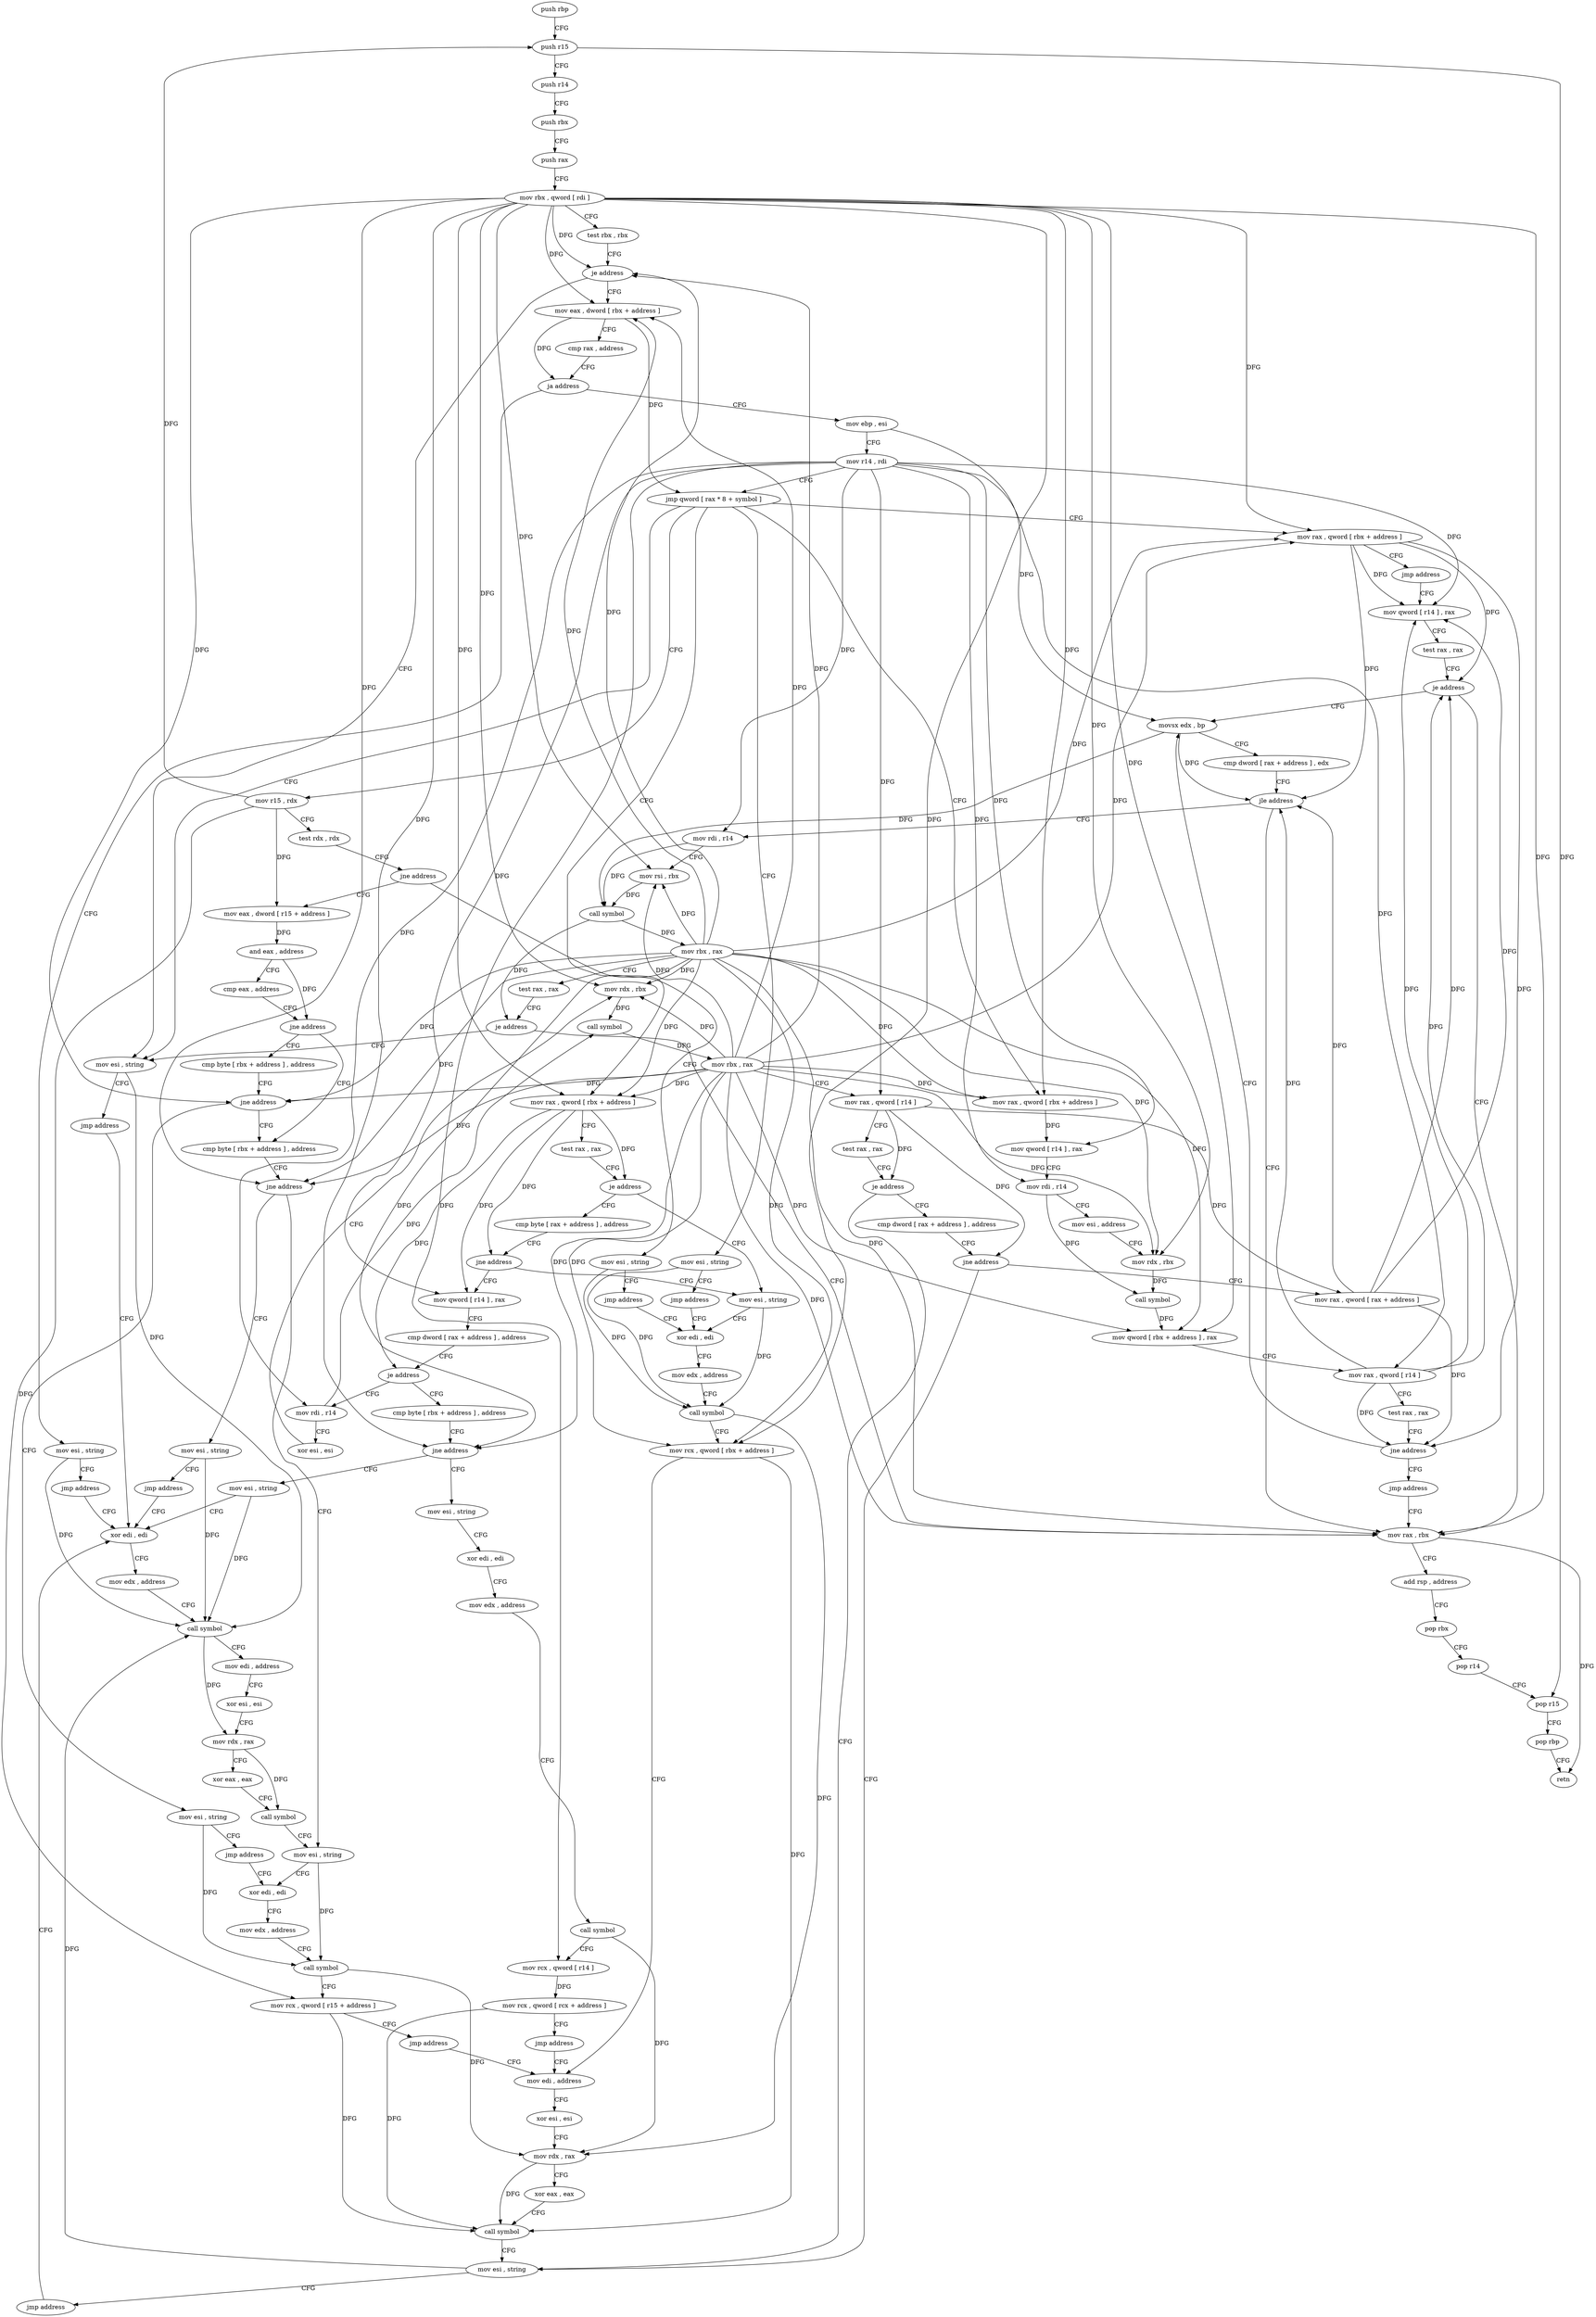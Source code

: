 digraph "func" {
"4221072" [label = "push rbp" ]
"4221073" [label = "push r15" ]
"4221075" [label = "push r14" ]
"4221077" [label = "push rbx" ]
"4221078" [label = "push rax" ]
"4221079" [label = "mov rbx , qword [ rdi ]" ]
"4221082" [label = "test rbx , rbx" ]
"4221085" [label = "je address" ]
"4221301" [label = "mov esi , string" ]
"4221091" [label = "mov eax , dword [ rbx + address ]" ]
"4221306" [label = "jmp address" ]
"4221431" [label = "xor edi , edi" ]
"4221094" [label = "cmp rax , address" ]
"4221098" [label = "ja address" ]
"4221308" [label = "mov esi , string" ]
"4221104" [label = "mov ebp , esi" ]
"4221433" [label = "mov edx , address" ]
"4221438" [label = "call symbol" ]
"4221443" [label = "mov edi , address" ]
"4221448" [label = "xor esi , esi" ]
"4221450" [label = "mov rdx , rax" ]
"4221453" [label = "xor eax , eax" ]
"4221455" [label = "call symbol" ]
"4221460" [label = "mov esi , string" ]
"4221313" [label = "jmp address" ]
"4221106" [label = "mov r14 , rdi" ]
"4221109" [label = "jmp qword [ rax * 8 + symbol ]" ]
"4221116" [label = "mov rax , qword [ rbx + address ]" ]
"4221125" [label = "mov rax , qword [ rbx + address ]" ]
"4221168" [label = "mov rax , qword [ rbx + address ]" ]
"4221315" [label = "mov r15 , rdx" ]
"4221330" [label = "mov esi , string" ]
"4221358" [label = "mov edi , address" ]
"4221363" [label = "xor esi , esi" ]
"4221365" [label = "mov rdx , rax" ]
"4221368" [label = "xor eax , eax" ]
"4221370" [label = "call symbol" ]
"4221375" [label = "mov esi , string" ]
"4221123" [label = "jmp address" ]
"4221252" [label = "mov qword [ r14 ] , rax" ]
"4221132" [label = "mov qword [ r14 ] , rax" ]
"4221135" [label = "mov rdi , r14" ]
"4221138" [label = "mov esi , address" ]
"4221143" [label = "mov rdx , rbx" ]
"4221146" [label = "call symbol" ]
"4221151" [label = "mov qword [ rbx + address ] , rax" ]
"4221158" [label = "mov rax , qword [ r14 ]" ]
"4221161" [label = "test rax , rax" ]
"4221164" [label = "jne address" ]
"4221260" [label = "movsx edx , bp" ]
"4221166" [label = "jmp address" ]
"4221175" [label = "test rax , rax" ]
"4221178" [label = "je address" ]
"4221337" [label = "mov esi , string" ]
"4221184" [label = "cmp byte [ rax + address ] , address" ]
"4221318" [label = "test rdx , rdx" ]
"4221321" [label = "jne address" ]
"4221382" [label = "mov eax , dword [ r15 + address ]" ]
"4221323" [label = "mov esi , string" ]
"4221335" [label = "jmp address" ]
"4221342" [label = "xor edi , edi" ]
"4221255" [label = "test rax , rax" ]
"4221258" [label = "je address" ]
"4221287" [label = "mov rax , rbx" ]
"4221263" [label = "cmp dword [ rax + address ] , edx" ]
"4221266" [label = "jle address" ]
"4221268" [label = "mov rdi , r14" ]
"4221188" [label = "jne address" ]
"4221194" [label = "mov qword [ r14 ] , rax" ]
"4221386" [label = "and eax , address" ]
"4221389" [label = "cmp eax , address" ]
"4221392" [label = "jne address" ]
"4221407" [label = "cmp byte [ rbx + address ] , address" ]
"4221394" [label = "cmp byte [ rbx + address ] , address" ]
"4221328" [label = "jmp address" ]
"4221344" [label = "mov edx , address" ]
"4221349" [label = "call symbol" ]
"4221354" [label = "mov rcx , qword [ rbx + address ]" ]
"4221290" [label = "add rsp , address" ]
"4221294" [label = "pop rbx" ]
"4221295" [label = "pop r14" ]
"4221297" [label = "pop r15" ]
"4221299" [label = "pop rbp" ]
"4221300" [label = "retn" ]
"4221271" [label = "mov rsi , rbx" ]
"4221274" [label = "call symbol" ]
"4221279" [label = "mov rbx , rax" ]
"4221282" [label = "test rax , rax" ]
"4221285" [label = "je address" ]
"4221197" [label = "cmp dword [ rax + address ] , address" ]
"4221201" [label = "je address" ]
"4221420" [label = "cmp byte [ rbx + address ] , address" ]
"4221207" [label = "mov rdi , r14" ]
"4221411" [label = "jne address" ]
"4221413" [label = "mov esi , string" ]
"4221398" [label = "jne address" ]
"4221400" [label = "mov esi , string" ]
"4221424" [label = "jne address" ]
"4221483" [label = "mov esi , string" ]
"4221426" [label = "mov esi , string" ]
"4221210" [label = "xor esi , esi" ]
"4221212" [label = "mov rdx , rbx" ]
"4221215" [label = "call symbol" ]
"4221220" [label = "mov rbx , rax" ]
"4221223" [label = "mov rax , qword [ r14 ]" ]
"4221226" [label = "test rax , rax" ]
"4221229" [label = "je address" ]
"4221235" [label = "cmp dword [ rax + address ] , address" ]
"4221465" [label = "xor edi , edi" ]
"4221418" [label = "jmp address" ]
"4221405" [label = "jmp address" ]
"4221488" [label = "xor edi , edi" ]
"4221490" [label = "mov edx , address" ]
"4221495" [label = "call symbol" ]
"4221500" [label = "mov rcx , qword [ r14 ]" ]
"4221503" [label = "mov rcx , qword [ rcx + address ]" ]
"4221507" [label = "jmp address" ]
"4221380" [label = "jmp address" ]
"4221239" [label = "jne address" ]
"4221245" [label = "mov rax , qword [ rax + address ]" ]
"4221467" [label = "mov edx , address" ]
"4221472" [label = "call symbol" ]
"4221477" [label = "mov rcx , qword [ r15 + address ]" ]
"4221481" [label = "jmp address" ]
"4221072" -> "4221073" [ label = "CFG" ]
"4221073" -> "4221075" [ label = "CFG" ]
"4221073" -> "4221297" [ label = "DFG" ]
"4221075" -> "4221077" [ label = "CFG" ]
"4221077" -> "4221078" [ label = "CFG" ]
"4221078" -> "4221079" [ label = "CFG" ]
"4221079" -> "4221082" [ label = "CFG" ]
"4221079" -> "4221085" [ label = "DFG" ]
"4221079" -> "4221091" [ label = "DFG" ]
"4221079" -> "4221116" [ label = "DFG" ]
"4221079" -> "4221125" [ label = "DFG" ]
"4221079" -> "4221143" [ label = "DFG" ]
"4221079" -> "4221151" [ label = "DFG" ]
"4221079" -> "4221168" [ label = "DFG" ]
"4221079" -> "4221354" [ label = "DFG" ]
"4221079" -> "4221287" [ label = "DFG" ]
"4221079" -> "4221271" [ label = "DFG" ]
"4221079" -> "4221411" [ label = "DFG" ]
"4221079" -> "4221398" [ label = "DFG" ]
"4221079" -> "4221424" [ label = "DFG" ]
"4221079" -> "4221212" [ label = "DFG" ]
"4221082" -> "4221085" [ label = "CFG" ]
"4221085" -> "4221301" [ label = "CFG" ]
"4221085" -> "4221091" [ label = "CFG" ]
"4221301" -> "4221306" [ label = "CFG" ]
"4221301" -> "4221438" [ label = "DFG" ]
"4221091" -> "4221094" [ label = "CFG" ]
"4221091" -> "4221098" [ label = "DFG" ]
"4221091" -> "4221109" [ label = "DFG" ]
"4221306" -> "4221431" [ label = "CFG" ]
"4221431" -> "4221433" [ label = "CFG" ]
"4221094" -> "4221098" [ label = "CFG" ]
"4221098" -> "4221308" [ label = "CFG" ]
"4221098" -> "4221104" [ label = "CFG" ]
"4221308" -> "4221313" [ label = "CFG" ]
"4221308" -> "4221438" [ label = "DFG" ]
"4221104" -> "4221106" [ label = "CFG" ]
"4221104" -> "4221260" [ label = "DFG" ]
"4221433" -> "4221438" [ label = "CFG" ]
"4221438" -> "4221443" [ label = "CFG" ]
"4221438" -> "4221450" [ label = "DFG" ]
"4221443" -> "4221448" [ label = "CFG" ]
"4221448" -> "4221450" [ label = "CFG" ]
"4221450" -> "4221453" [ label = "CFG" ]
"4221450" -> "4221455" [ label = "DFG" ]
"4221453" -> "4221455" [ label = "CFG" ]
"4221455" -> "4221460" [ label = "CFG" ]
"4221460" -> "4221465" [ label = "CFG" ]
"4221460" -> "4221472" [ label = "DFG" ]
"4221313" -> "4221431" [ label = "CFG" ]
"4221106" -> "4221109" [ label = "CFG" ]
"4221106" -> "4221132" [ label = "DFG" ]
"4221106" -> "4221135" [ label = "DFG" ]
"4221106" -> "4221158" [ label = "DFG" ]
"4221106" -> "4221252" [ label = "DFG" ]
"4221106" -> "4221268" [ label = "DFG" ]
"4221106" -> "4221194" [ label = "DFG" ]
"4221106" -> "4221207" [ label = "DFG" ]
"4221106" -> "4221223" [ label = "DFG" ]
"4221106" -> "4221500" [ label = "DFG" ]
"4221109" -> "4221116" [ label = "CFG" ]
"4221109" -> "4221125" [ label = "CFG" ]
"4221109" -> "4221168" [ label = "CFG" ]
"4221109" -> "4221301" [ label = "CFG" ]
"4221109" -> "4221315" [ label = "CFG" ]
"4221109" -> "4221330" [ label = "CFG" ]
"4221116" -> "4221123" [ label = "CFG" ]
"4221116" -> "4221164" [ label = "DFG" ]
"4221116" -> "4221252" [ label = "DFG" ]
"4221116" -> "4221258" [ label = "DFG" ]
"4221116" -> "4221266" [ label = "DFG" ]
"4221125" -> "4221132" [ label = "DFG" ]
"4221168" -> "4221175" [ label = "CFG" ]
"4221168" -> "4221178" [ label = "DFG" ]
"4221168" -> "4221188" [ label = "DFG" ]
"4221168" -> "4221194" [ label = "DFG" ]
"4221168" -> "4221201" [ label = "DFG" ]
"4221315" -> "4221318" [ label = "CFG" ]
"4221315" -> "4221073" [ label = "DFG" ]
"4221315" -> "4221477" [ label = "DFG" ]
"4221315" -> "4221382" [ label = "DFG" ]
"4221330" -> "4221335" [ label = "CFG" ]
"4221330" -> "4221349" [ label = "DFG" ]
"4221358" -> "4221363" [ label = "CFG" ]
"4221363" -> "4221365" [ label = "CFG" ]
"4221365" -> "4221368" [ label = "CFG" ]
"4221365" -> "4221370" [ label = "DFG" ]
"4221368" -> "4221370" [ label = "CFG" ]
"4221370" -> "4221375" [ label = "CFG" ]
"4221375" -> "4221380" [ label = "CFG" ]
"4221375" -> "4221438" [ label = "DFG" ]
"4221123" -> "4221252" [ label = "CFG" ]
"4221252" -> "4221255" [ label = "CFG" ]
"4221132" -> "4221135" [ label = "CFG" ]
"4221135" -> "4221138" [ label = "CFG" ]
"4221135" -> "4221146" [ label = "DFG" ]
"4221138" -> "4221143" [ label = "CFG" ]
"4221143" -> "4221146" [ label = "DFG" ]
"4221146" -> "4221151" [ label = "DFG" ]
"4221151" -> "4221158" [ label = "CFG" ]
"4221158" -> "4221161" [ label = "CFG" ]
"4221158" -> "4221164" [ label = "DFG" ]
"4221158" -> "4221252" [ label = "DFG" ]
"4221158" -> "4221258" [ label = "DFG" ]
"4221158" -> "4221266" [ label = "DFG" ]
"4221161" -> "4221164" [ label = "CFG" ]
"4221164" -> "4221260" [ label = "CFG" ]
"4221164" -> "4221166" [ label = "CFG" ]
"4221260" -> "4221263" [ label = "CFG" ]
"4221260" -> "4221266" [ label = "DFG" ]
"4221260" -> "4221274" [ label = "DFG" ]
"4221166" -> "4221287" [ label = "CFG" ]
"4221175" -> "4221178" [ label = "CFG" ]
"4221178" -> "4221337" [ label = "CFG" ]
"4221178" -> "4221184" [ label = "CFG" ]
"4221337" -> "4221342" [ label = "CFG" ]
"4221337" -> "4221349" [ label = "DFG" ]
"4221184" -> "4221188" [ label = "CFG" ]
"4221318" -> "4221321" [ label = "CFG" ]
"4221321" -> "4221382" [ label = "CFG" ]
"4221321" -> "4221323" [ label = "CFG" ]
"4221382" -> "4221386" [ label = "DFG" ]
"4221323" -> "4221328" [ label = "CFG" ]
"4221323" -> "4221349" [ label = "DFG" ]
"4221335" -> "4221342" [ label = "CFG" ]
"4221342" -> "4221344" [ label = "CFG" ]
"4221255" -> "4221258" [ label = "CFG" ]
"4221258" -> "4221287" [ label = "CFG" ]
"4221258" -> "4221260" [ label = "CFG" ]
"4221287" -> "4221290" [ label = "CFG" ]
"4221287" -> "4221300" [ label = "DFG" ]
"4221263" -> "4221266" [ label = "CFG" ]
"4221266" -> "4221287" [ label = "CFG" ]
"4221266" -> "4221268" [ label = "CFG" ]
"4221268" -> "4221271" [ label = "CFG" ]
"4221268" -> "4221274" [ label = "DFG" ]
"4221188" -> "4221337" [ label = "CFG" ]
"4221188" -> "4221194" [ label = "CFG" ]
"4221194" -> "4221197" [ label = "CFG" ]
"4221386" -> "4221389" [ label = "CFG" ]
"4221386" -> "4221392" [ label = "DFG" ]
"4221389" -> "4221392" [ label = "CFG" ]
"4221392" -> "4221407" [ label = "CFG" ]
"4221392" -> "4221394" [ label = "CFG" ]
"4221407" -> "4221411" [ label = "CFG" ]
"4221394" -> "4221398" [ label = "CFG" ]
"4221328" -> "4221342" [ label = "CFG" ]
"4221344" -> "4221349" [ label = "CFG" ]
"4221349" -> "4221354" [ label = "CFG" ]
"4221349" -> "4221365" [ label = "DFG" ]
"4221354" -> "4221358" [ label = "CFG" ]
"4221354" -> "4221370" [ label = "DFG" ]
"4221290" -> "4221294" [ label = "CFG" ]
"4221294" -> "4221295" [ label = "CFG" ]
"4221295" -> "4221297" [ label = "CFG" ]
"4221297" -> "4221299" [ label = "CFG" ]
"4221299" -> "4221300" [ label = "CFG" ]
"4221271" -> "4221274" [ label = "DFG" ]
"4221274" -> "4221279" [ label = "DFG" ]
"4221274" -> "4221285" [ label = "DFG" ]
"4221279" -> "4221282" [ label = "CFG" ]
"4221279" -> "4221085" [ label = "DFG" ]
"4221279" -> "4221091" [ label = "DFG" ]
"4221279" -> "4221116" [ label = "DFG" ]
"4221279" -> "4221125" [ label = "DFG" ]
"4221279" -> "4221143" [ label = "DFG" ]
"4221279" -> "4221168" [ label = "DFG" ]
"4221279" -> "4221354" [ label = "DFG" ]
"4221279" -> "4221287" [ label = "DFG" ]
"4221279" -> "4221271" [ label = "DFG" ]
"4221279" -> "4221151" [ label = "DFG" ]
"4221279" -> "4221411" [ label = "DFG" ]
"4221279" -> "4221398" [ label = "DFG" ]
"4221279" -> "4221424" [ label = "DFG" ]
"4221279" -> "4221212" [ label = "DFG" ]
"4221282" -> "4221285" [ label = "CFG" ]
"4221285" -> "4221301" [ label = "CFG" ]
"4221285" -> "4221287" [ label = "CFG" ]
"4221197" -> "4221201" [ label = "CFG" ]
"4221201" -> "4221420" [ label = "CFG" ]
"4221201" -> "4221207" [ label = "CFG" ]
"4221420" -> "4221424" [ label = "CFG" ]
"4221207" -> "4221210" [ label = "CFG" ]
"4221207" -> "4221215" [ label = "DFG" ]
"4221411" -> "4221460" [ label = "CFG" ]
"4221411" -> "4221413" [ label = "CFG" ]
"4221413" -> "4221418" [ label = "CFG" ]
"4221413" -> "4221438" [ label = "DFG" ]
"4221398" -> "4221407" [ label = "CFG" ]
"4221398" -> "4221400" [ label = "CFG" ]
"4221400" -> "4221405" [ label = "CFG" ]
"4221400" -> "4221472" [ label = "DFG" ]
"4221424" -> "4221483" [ label = "CFG" ]
"4221424" -> "4221426" [ label = "CFG" ]
"4221483" -> "4221488" [ label = "CFG" ]
"4221426" -> "4221431" [ label = "CFG" ]
"4221426" -> "4221438" [ label = "DFG" ]
"4221210" -> "4221212" [ label = "CFG" ]
"4221212" -> "4221215" [ label = "DFG" ]
"4221215" -> "4221220" [ label = "DFG" ]
"4221220" -> "4221223" [ label = "CFG" ]
"4221220" -> "4221085" [ label = "DFG" ]
"4221220" -> "4221091" [ label = "DFG" ]
"4221220" -> "4221116" [ label = "DFG" ]
"4221220" -> "4221125" [ label = "DFG" ]
"4221220" -> "4221143" [ label = "DFG" ]
"4221220" -> "4221168" [ label = "DFG" ]
"4221220" -> "4221354" [ label = "DFG" ]
"4221220" -> "4221287" [ label = "DFG" ]
"4221220" -> "4221271" [ label = "DFG" ]
"4221220" -> "4221411" [ label = "DFG" ]
"4221220" -> "4221398" [ label = "DFG" ]
"4221220" -> "4221424" [ label = "DFG" ]
"4221220" -> "4221212" [ label = "DFG" ]
"4221220" -> "4221151" [ label = "DFG" ]
"4221223" -> "4221226" [ label = "CFG" ]
"4221223" -> "4221229" [ label = "DFG" ]
"4221223" -> "4221239" [ label = "DFG" ]
"4221223" -> "4221245" [ label = "DFG" ]
"4221226" -> "4221229" [ label = "CFG" ]
"4221229" -> "4221375" [ label = "CFG" ]
"4221229" -> "4221235" [ label = "CFG" ]
"4221235" -> "4221239" [ label = "CFG" ]
"4221465" -> "4221467" [ label = "CFG" ]
"4221418" -> "4221431" [ label = "CFG" ]
"4221405" -> "4221465" [ label = "CFG" ]
"4221488" -> "4221490" [ label = "CFG" ]
"4221490" -> "4221495" [ label = "CFG" ]
"4221495" -> "4221500" [ label = "CFG" ]
"4221495" -> "4221365" [ label = "DFG" ]
"4221500" -> "4221503" [ label = "DFG" ]
"4221503" -> "4221507" [ label = "CFG" ]
"4221503" -> "4221370" [ label = "DFG" ]
"4221507" -> "4221358" [ label = "CFG" ]
"4221380" -> "4221431" [ label = "CFG" ]
"4221239" -> "4221375" [ label = "CFG" ]
"4221239" -> "4221245" [ label = "CFG" ]
"4221245" -> "4221252" [ label = "DFG" ]
"4221245" -> "4221164" [ label = "DFG" ]
"4221245" -> "4221258" [ label = "DFG" ]
"4221245" -> "4221266" [ label = "DFG" ]
"4221467" -> "4221472" [ label = "CFG" ]
"4221472" -> "4221477" [ label = "CFG" ]
"4221472" -> "4221365" [ label = "DFG" ]
"4221477" -> "4221481" [ label = "CFG" ]
"4221477" -> "4221370" [ label = "DFG" ]
"4221481" -> "4221358" [ label = "CFG" ]
}
